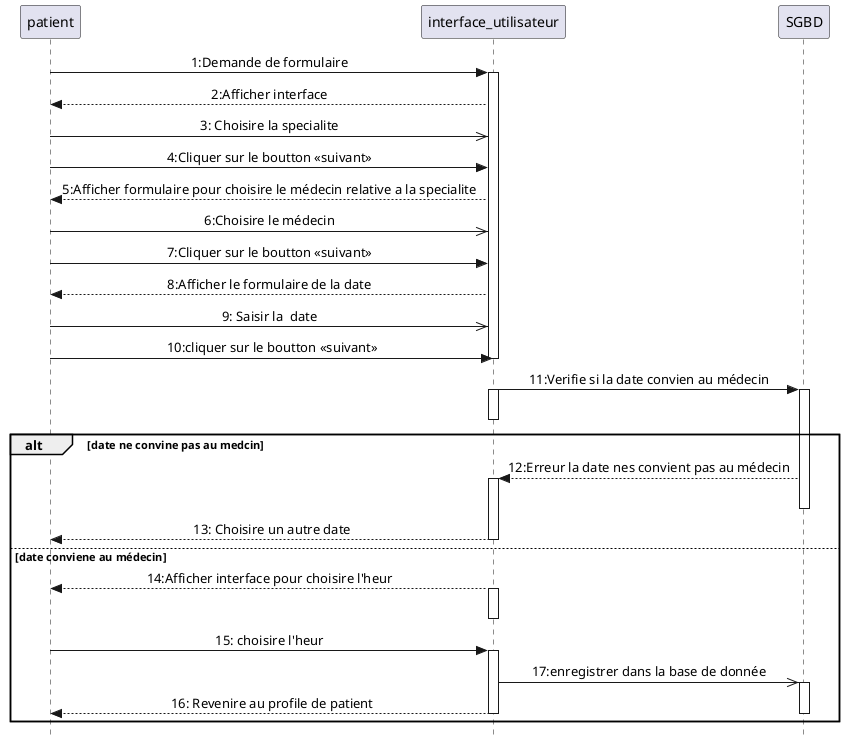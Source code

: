 @startuml login
    skinparam style strictuml
    skinparam SequenceMessageAlignment center
    patient -> interface_utilisateur : 1:Demande de formulaire 
    activate interface_utilisateur
    interface_utilisateur -->patient: 2:Afficher interface
    patient  ->> interface_utilisateur :3: Choisire la specialite
    patient -> interface_utilisateur : 4:Cliquer sur le boutton <<suivant>>
    interface_utilisateur --> patient : 5:Afficher formulaire pour choisire le médecin relative a la specialite
    patient  ->> interface_utilisateur : 6:Choisire le médecin
    patient -> interface_utilisateur : 7:Cliquer sur le boutton <<suivant>>
    interface_utilisateur --> patient :8:Afficher le formulaire de la date
    patient  ->> interface_utilisateur :9: Saisir la  date
    patient -> interface_utilisateur : 10:cliquer sur le boutton <<suivant>>
    deactivate interface_utilisateur
    interface_utilisateur -> SGBD : 11:Verifie si la date convien au médecin
    activate interface_utilisateur 
    activate SGBD
    deactivate interface_utilisateur
    alt date ne convine pas au medcin
        SGBD --> interface_utilisateur :12:Erreur la date nes convient pas au médecin
        activate interface_utilisateur
        deactivate SGBD
        interface_utilisateur --> patient :13: Choisire un autre date
        
        deactivate interface_utilisateur
    else date conviene au médecin
            interface_utilisateur --> patient : 14:Afficher interface pour choisire l'heur
            activate interface_utilisateur
            deactivate interface_utilisateur
            patient -> interface_utilisateur :15: choisire l'heur
            activate interface_utilisateur
            interface_utilisateur ->>SGBD : 17:enregistrer dans la base de donnée
            activate SGBD
            interface_utilisateur --> patient :16: Revenire au profile de patient
            deactivate SGBD 
            deactivate interface_utilisateur
    end
@enduml